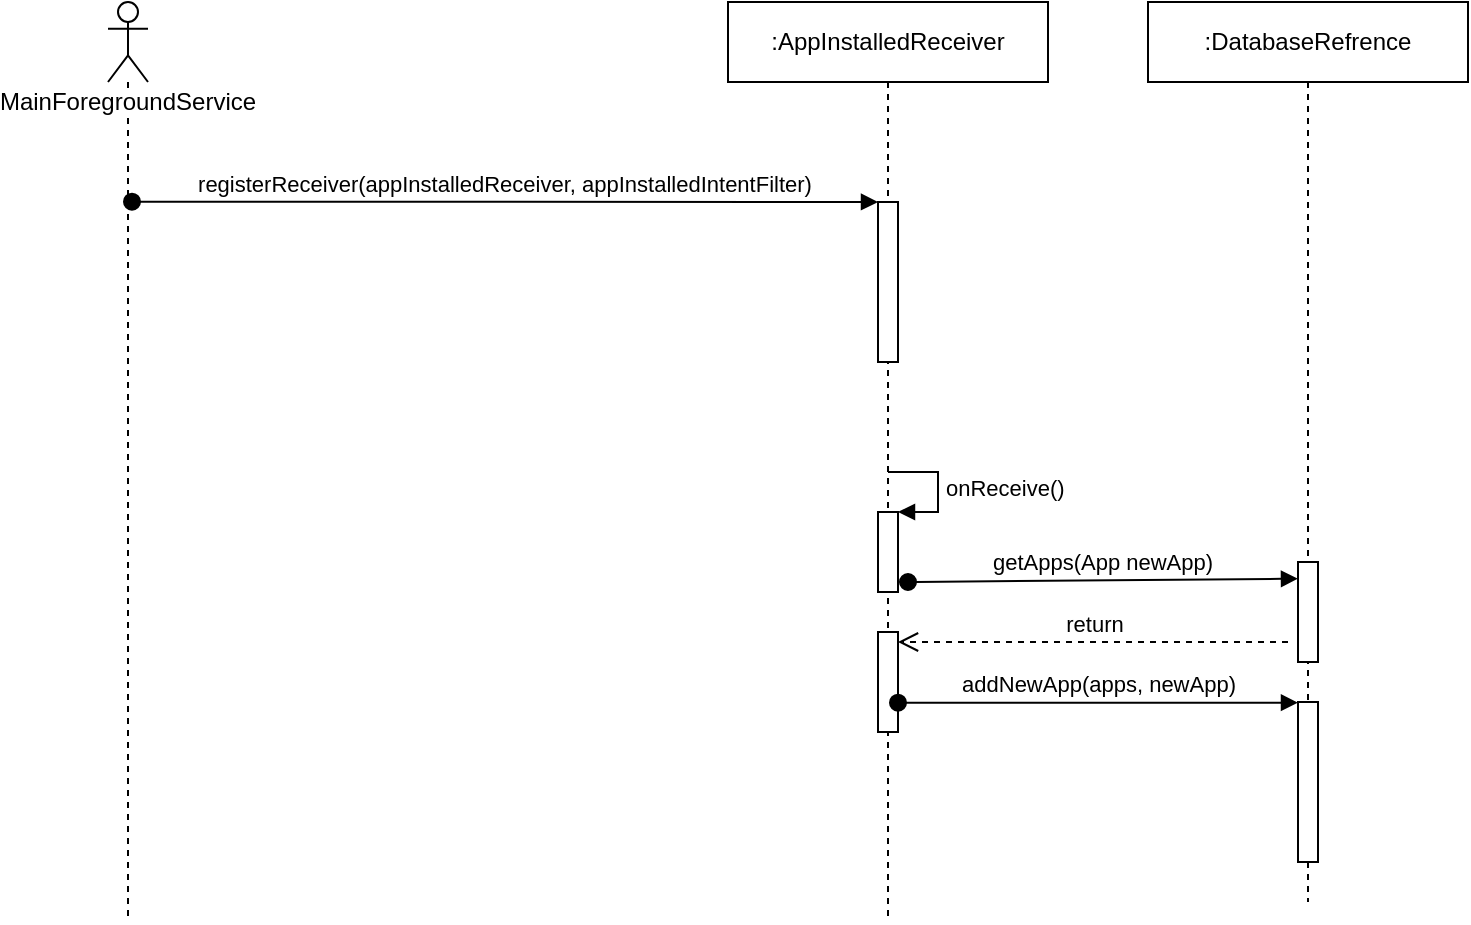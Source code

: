 <mxfile version="10.9.3" type="device"><diagram id="a4XyxoH1MtZBHfUEk8oQ" name="Page-1"><mxGraphModel dx="1447" dy="893" grid="1" gridSize="10" guides="1" tooltips="1" connect="1" arrows="1" fold="1" page="1" pageScale="1" pageWidth="850" pageHeight="1100" math="0" shadow="0"><root><mxCell id="0"/><mxCell id="1" parent="0"/><mxCell id="IQNyJJpyeVe1Awsnwr7E-4" value="MainForegroundService" style="shape=umlLifeline;participant=umlActor;perimeter=lifelinePerimeter;whiteSpace=wrap;html=1;container=1;collapsible=0;recursiveResize=0;verticalAlign=top;spacingTop=36;labelBackgroundColor=#ffffff;outlineConnect=0;" parent="1" vertex="1"><mxGeometry x="120" y="80" width="20" height="460" as="geometry"/></mxCell><mxCell id="IQNyJJpyeVe1Awsnwr7E-7" value=":DatabaseRefrence" style="shape=umlLifeline;perimeter=lifelinePerimeter;whiteSpace=wrap;html=1;container=1;collapsible=0;recursiveResize=0;outlineConnect=0;" parent="1" vertex="1"><mxGeometry x="640" y="80" width="160" height="450" as="geometry"/></mxCell><mxCell id="IQNyJJpyeVe1Awsnwr7E-8" value="" style="html=1;points=[];perimeter=orthogonalPerimeter;" parent="IQNyJJpyeVe1Awsnwr7E-7" vertex="1"><mxGeometry x="75" y="280" width="10" height="50" as="geometry"/></mxCell><mxCell id="qs8YYpq7B1A8RebtAtSq-14" value="" style="html=1;points=[];perimeter=orthogonalPerimeter;" parent="IQNyJJpyeVe1Awsnwr7E-7" vertex="1"><mxGeometry x="75" y="350" width="10" height="80" as="geometry"/></mxCell><mxCell id="qs8YYpq7B1A8RebtAtSq-1" value=":AppInstalledReceiver" style="shape=umlLifeline;perimeter=lifelinePerimeter;whiteSpace=wrap;html=1;container=1;collapsible=0;recursiveResize=0;outlineConnect=0;" parent="1" vertex="1"><mxGeometry x="430" y="80" width="160" height="460" as="geometry"/></mxCell><mxCell id="qs8YYpq7B1A8RebtAtSq-3" value="" style="html=1;points=[];perimeter=orthogonalPerimeter;" parent="qs8YYpq7B1A8RebtAtSq-1" vertex="1"><mxGeometry x="75" y="315" width="10" height="50" as="geometry"/></mxCell><mxCell id="qs8YYpq7B1A8RebtAtSq-4" value="" style="html=1;points=[];perimeter=orthogonalPerimeter;" parent="qs8YYpq7B1A8RebtAtSq-1" vertex="1"><mxGeometry x="75" y="100" width="10" height="80" as="geometry"/></mxCell><mxCell id="qs8YYpq7B1A8RebtAtSq-8" value="" style="html=1;points=[];perimeter=orthogonalPerimeter;" parent="qs8YYpq7B1A8RebtAtSq-1" vertex="1"><mxGeometry x="75" y="255" width="10" height="40" as="geometry"/></mxCell><mxCell id="qs8YYpq7B1A8RebtAtSq-9" value="onReceive()" style="edgeStyle=orthogonalEdgeStyle;html=1;align=left;spacingLeft=2;endArrow=block;rounded=0;entryX=1;entryY=0;" parent="qs8YYpq7B1A8RebtAtSq-1" target="qs8YYpq7B1A8RebtAtSq-8" edge="1"><mxGeometry relative="1" as="geometry"><mxPoint x="80" y="235" as="sourcePoint"/><Array as="points"><mxPoint x="105" y="235"/></Array></mxGeometry></mxCell><mxCell id="qs8YYpq7B1A8RebtAtSq-10" value="getApps(App newApp)" style="html=1;verticalAlign=bottom;startArrow=oval;startFill=1;endArrow=block;startSize=8;entryX=0;entryY=0.167;entryDx=0;entryDy=0;entryPerimeter=0;" parent="qs8YYpq7B1A8RebtAtSq-1" target="IQNyJJpyeVe1Awsnwr7E-8" edge="1"><mxGeometry width="60" relative="1" as="geometry"><mxPoint x="90" y="290" as="sourcePoint"/><mxPoint x="140" y="290" as="targetPoint"/></mxGeometry></mxCell><mxCell id="qs8YYpq7B1A8RebtAtSq-5" value="registerReceiver(appInstalledReceiver, appInstalledIntentFilter)" style="html=1;verticalAlign=bottom;startArrow=oval;endArrow=block;startSize=8;exitX=0.6;exitY=0.217;exitDx=0;exitDy=0;exitPerimeter=0;" parent="1" source="IQNyJJpyeVe1Awsnwr7E-4" target="qs8YYpq7B1A8RebtAtSq-4" edge="1"><mxGeometry relative="1" as="geometry"><mxPoint x="285" y="180" as="sourcePoint"/></mxGeometry></mxCell><mxCell id="qs8YYpq7B1A8RebtAtSq-12" value="return" style="html=1;verticalAlign=bottom;endArrow=open;dashed=1;endSize=8;" parent="1" target="qs8YYpq7B1A8RebtAtSq-3" edge="1"><mxGeometry relative="1" as="geometry"><mxPoint x="710" y="400" as="sourcePoint"/><mxPoint x="630" y="400" as="targetPoint"/></mxGeometry></mxCell><mxCell id="qs8YYpq7B1A8RebtAtSq-15" value="addNewApp(apps, newApp)" style="html=1;verticalAlign=bottom;startArrow=oval;endArrow=block;startSize=8;exitX=1;exitY=0.707;exitDx=0;exitDy=0;exitPerimeter=0;" parent="1" source="qs8YYpq7B1A8RebtAtSq-3" target="qs8YYpq7B1A8RebtAtSq-14" edge="1"><mxGeometry relative="1" as="geometry"><mxPoint x="655" y="430" as="sourcePoint"/></mxGeometry></mxCell></root></mxGraphModel></diagram></mxfile>
